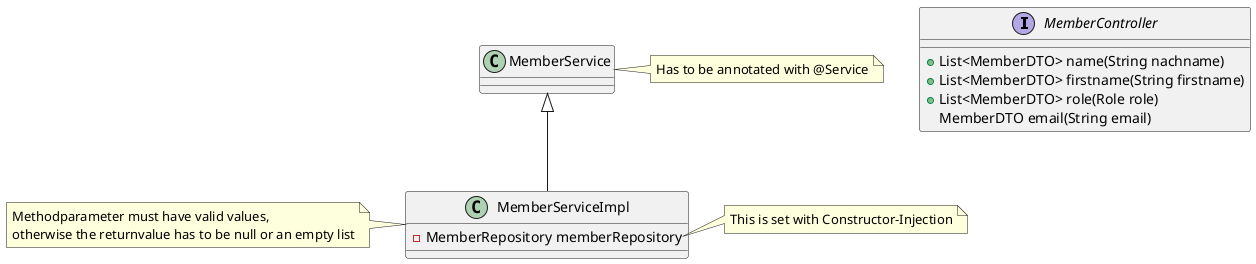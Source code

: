 @startuml
 interface MemberController {


 +List<MemberDTO> name(String nachname)
 +List<MemberDTO> firstname(String firstname)
  +List<MemberDTO> role(Role role)
  MemberDTO email(String email)
 }
 class MemberServiceImpl{
  - MemberRepository memberRepository
 }

 MemberService <|--  MemberServiceImpl

 note right of MemberService
 Has to be annotated with @Service
 end note

 note left of MemberServiceImpl
Methodparameter must have valid values,
otherwise the returnvalue has to be null or an empty list
 end note
note right of MemberServiceImpl::"memberRepository"
This is set with Constructor-Injection
end note
@enduml